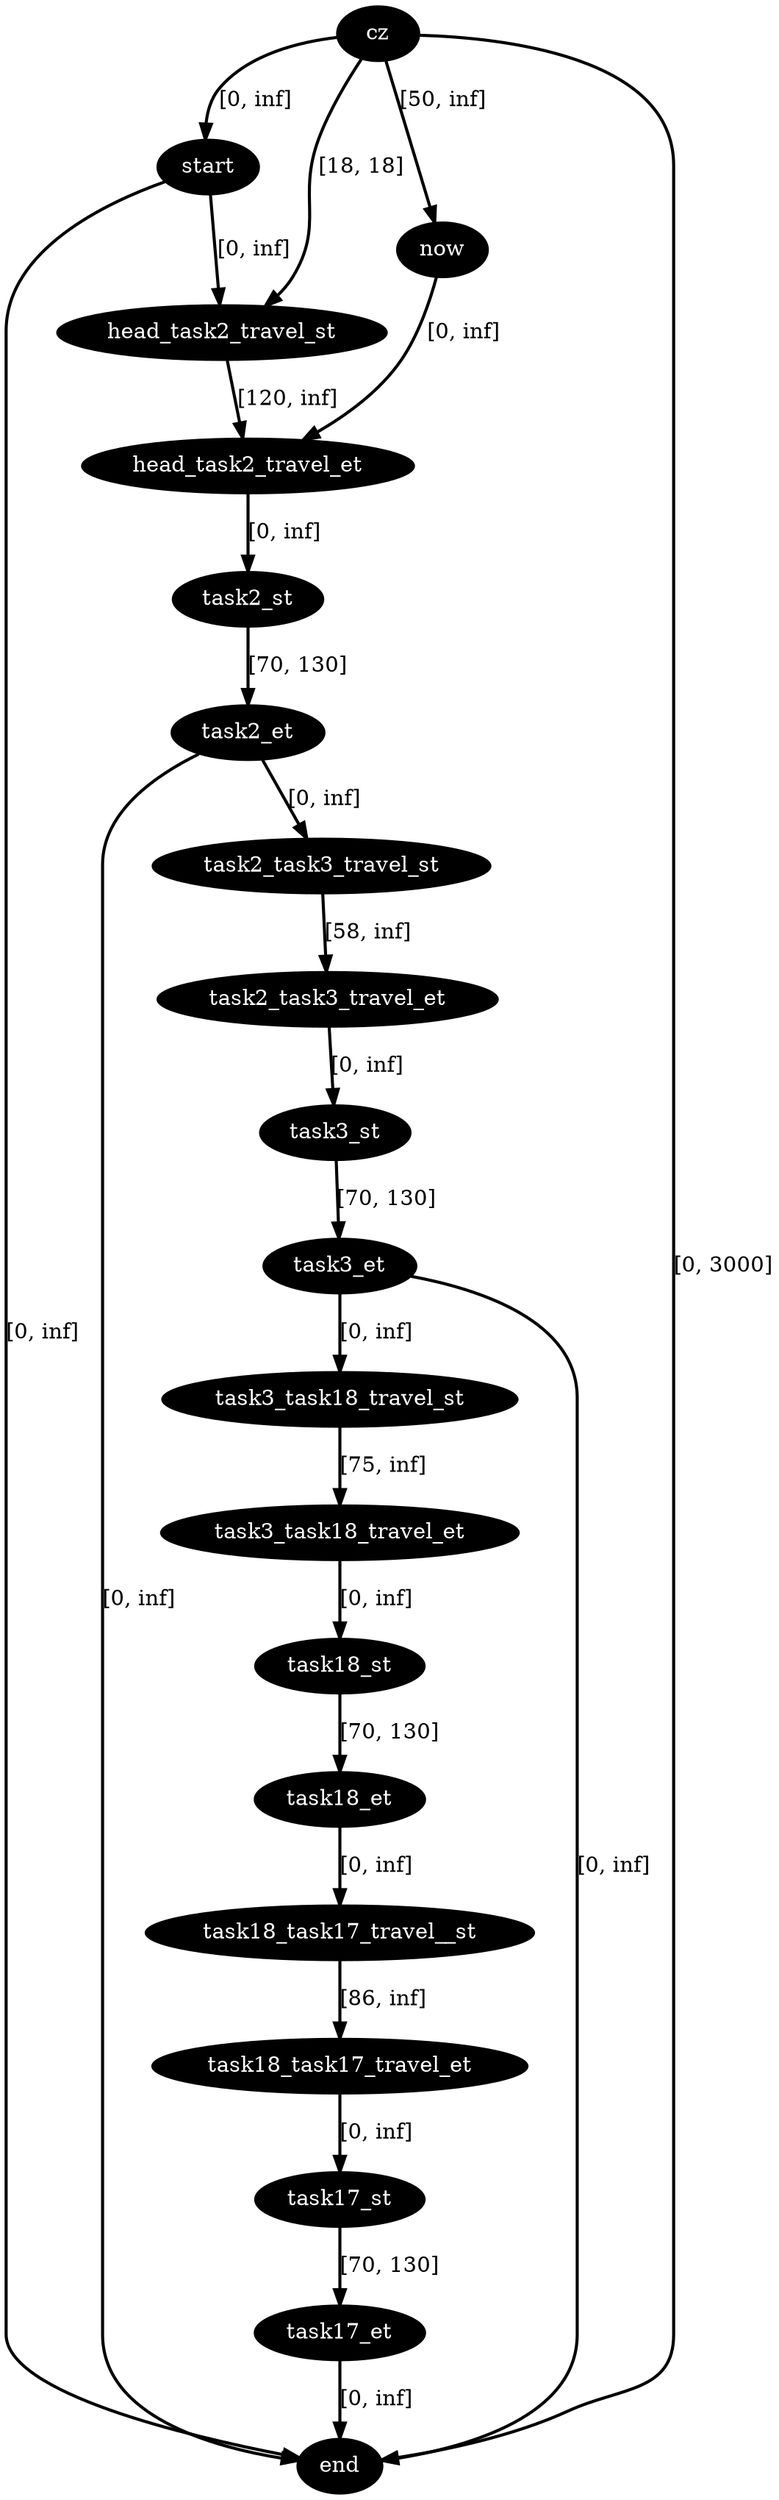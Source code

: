 digraph plan {
0[label="cz",style=filled,fillcolor=black,fontcolor=white];
1[label="start",style=filled,fillcolor=black,fontcolor=white];
2[label="now",style=filled,fillcolor=black,fontcolor=white];
3[label="end",style=filled,fillcolor=black,fontcolor=white];
9[label="head_task2_travel_st",style=filled,fillcolor=black,fontcolor=white];
10[label="head_task2_travel_et",style=filled,fillcolor=black,fontcolor=white];
11[label="task2_st",style=filled,fillcolor=black,fontcolor=white];
12[label="task2_et",style=filled,fillcolor=black,fontcolor=white];
19[label="task3_st",style=filled,fillcolor=black,fontcolor=white];
20[label="task3_et",style=filled,fillcolor=black,fontcolor=white];
85[label="task17_st",style=filled,fillcolor=black,fontcolor=white];
86[label="task17_et",style=filled,fillcolor=black,fontcolor=white];
97[label="task2_task3_travel_st",style=filled,fillcolor=black,fontcolor=white];
98[label="task2_task3_travel_et",style=filled,fillcolor=black,fontcolor=white];
103[label="task3_task18_travel_st",style=filled,fillcolor=black,fontcolor=white];
104[label="task3_task18_travel_et",style=filled,fillcolor=black,fontcolor=white];
105[label="task18_st",style=filled,fillcolor=black,fontcolor=white];
106[label="task18_et",style=filled,fillcolor=black,fontcolor=white];
107[label="task18_task17_travel__st",style=filled,fillcolor=black,fontcolor=white];
108[label="task18_task17_travel_et",style=filled,fillcolor=black,fontcolor=white];
"0"->"1"[label="[0, inf]",penwidth=2,color=black];
"0"->"3"[label="[0, 3000]",penwidth=2,color=black];
"9"->"10"[label="[120, inf]",penwidth=2,color=black];
"1"->"9"[label="[0, inf]",penwidth=2,color=black];
"0"->"9"[label="[18, 18]",penwidth=2,color=black];
"0"->"2"[label="[50, inf]",penwidth=2,color=black];
"2"->"10"[label="[0, inf]",penwidth=2,color=black];
"1"->"3"[label="[0, inf]",penwidth=2,color=black];
"86"->"3"[label="[0, inf]",penwidth=2,color=black];
"85"->"86"[label="[70, 130]",penwidth=2,color=black];
"108"->"85"[label="[0, inf]",penwidth=2,color=black];
"106"->"107"[label="[0, inf]",penwidth=2,color=black];
"107"->"108"[label="[86, inf]",penwidth=2,color=black];
"105"->"106"[label="[70, 130]",penwidth=2,color=black];
"104"->"105"[label="[0, inf]",penwidth=2,color=black];
"12"->"3"[label="[0, inf]",penwidth=2,color=black];
"97"->"98"[label="[58, inf]",penwidth=2,color=black];
"12"->"97"[label="[0, inf]",penwidth=2,color=black];
"11"->"12"[label="[70, 130]",penwidth=2,color=black];
"10"->"11"[label="[0, inf]",penwidth=2,color=black];
"20"->"3"[label="[0, inf]",penwidth=2,color=black];
"103"->"104"[label="[75, inf]",penwidth=2,color=black];
"20"->"103"[label="[0, inf]",penwidth=2,color=black];
"19"->"20"[label="[70, 130]",penwidth=2,color=black];
"98"->"19"[label="[0, inf]",penwidth=2,color=black];
}

